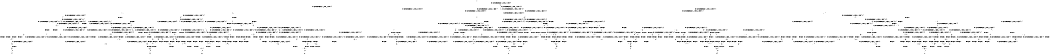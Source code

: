 digraph BCG {
size = "7, 10.5";
center = TRUE;
node [shape = circle];
0 [peripheries = 2];
0 -> 1 [label = "EX !0 !ATOMIC_EXCH_BRANCH (1, +1, TRUE, +0, 2, TRUE) !{}"];
0 -> 2 [label = "EX !2 !ATOMIC_EXCH_BRANCH (1, +0, FALSE, +1, 1, FALSE) !{}"];
0 -> 3 [label = "EX !1 !ATOMIC_EXCH_BRANCH (1, +0, TRUE, +0, 1, TRUE) !{}"];
1 -> 4 [label = "EX !2 !ATOMIC_EXCH_BRANCH (1, +0, FALSE, +1, 1, TRUE) !{0}"];
1 -> 5 [label = "EX !1 !ATOMIC_EXCH_BRANCH (1, +0, TRUE, +0, 1, FALSE) !{0}"];
1 -> 6 [label = "TERMINATE !0"];
2 -> 7 [label = "EX !0 !ATOMIC_EXCH_BRANCH (1, +1, TRUE, +0, 2, TRUE) !{0, 1, 2}"];
2 -> 8 [label = "EX !1 !ATOMIC_EXCH_BRANCH (1, +0, TRUE, +0, 1, TRUE) !{0, 1, 2}"];
2 -> 9 [label = "TERMINATE !2"];
2 -> 10 [label = "EX !0 !ATOMIC_EXCH_BRANCH (1, +1, TRUE, +0, 2, TRUE) !{0, 1, 2}"];
3 -> 11 [label = "EX !1 !ATOMIC_EXCH_BRANCH (1, +0, TRUE, +0, 1, TRUE) !{0, 1}"];
3 -> 12 [label = "EX !0 !ATOMIC_EXCH_BRANCH (1, +1, TRUE, +0, 2, TRUE) !{0, 1}"];
3 -> 13 [label = "EX !2 !ATOMIC_EXCH_BRANCH (1, +0, FALSE, +1, 1, FALSE) !{0, 1}"];
3 -> 14 [label = "EX !0 !ATOMIC_EXCH_BRANCH (1, +1, TRUE, +0, 2, TRUE) !{0, 1}"];
4 -> 15 [label = "EX !2 !ATOMIC_EXCH_BRANCH (1, +0, FALSE, +1, 1, TRUE) !{0, 1, 2}"];
4 -> 16 [label = "EX !1 !ATOMIC_EXCH_BRANCH (1, +0, TRUE, +0, 1, FALSE) !{0, 1, 2}"];
4 -> 17 [label = "TERMINATE !0"];
5 -> 18 [label = "EX !2 !ATOMIC_EXCH_BRANCH (1, +0, FALSE, +1, 1, FALSE) !{0, 1}"];
5 -> 19 [label = "TERMINATE !0"];
5 -> 20 [label = "TERMINATE !1"];
6 -> 21 [label = "EX !2 !ATOMIC_EXCH_BRANCH (1, +0, FALSE, +1, 1, TRUE) !{}"];
6 -> 22 [label = "EX !1 !ATOMIC_EXCH_BRANCH (1, +0, TRUE, +0, 1, FALSE) !{}"];
7 -> 23 [label = "EX !1 !ATOMIC_EXCH_BRANCH (1, +0, TRUE, +0, 1, FALSE) !{0, 1, 2}"];
7 -> 24 [label = "TERMINATE !0"];
7 -> 25 [label = "TERMINATE !2"];
8 -> 8 [label = "EX !1 !ATOMIC_EXCH_BRANCH (1, +0, TRUE, +0, 1, TRUE) !{0, 1, 2}"];
8 -> 26 [label = "EX !0 !ATOMIC_EXCH_BRANCH (1, +1, TRUE, +0, 2, TRUE) !{0, 1, 2}"];
8 -> 27 [label = "TERMINATE !2"];
8 -> 28 [label = "EX !0 !ATOMIC_EXCH_BRANCH (1, +1, TRUE, +0, 2, TRUE) !{0, 1, 2}"];
9 -> 29 [label = "EX !0 !ATOMIC_EXCH_BRANCH (1, +1, TRUE, +0, 2, TRUE) !{0, 1}"];
9 -> 30 [label = "EX !1 !ATOMIC_EXCH_BRANCH (1, +0, TRUE, +0, 1, TRUE) !{0, 1}"];
9 -> 31 [label = "EX !0 !ATOMIC_EXCH_BRANCH (1, +1, TRUE, +0, 2, TRUE) !{0, 1}"];
10 -> 32 [label = "EX !1 !ATOMIC_EXCH_BRANCH (1, +0, TRUE, +0, 1, FALSE) !{0, 1, 2}"];
10 -> 33 [label = "EX !1 !ATOMIC_EXCH_BRANCH (1, +0, TRUE, +0, 1, FALSE) !{0, 1, 2}"];
10 -> 34 [label = "TERMINATE !0"];
10 -> 35 [label = "TERMINATE !2"];
11 -> 11 [label = "EX !1 !ATOMIC_EXCH_BRANCH (1, +0, TRUE, +0, 1, TRUE) !{0, 1}"];
11 -> 12 [label = "EX !0 !ATOMIC_EXCH_BRANCH (1, +1, TRUE, +0, 2, TRUE) !{0, 1}"];
11 -> 13 [label = "EX !2 !ATOMIC_EXCH_BRANCH (1, +0, FALSE, +1, 1, FALSE) !{0, 1}"];
11 -> 14 [label = "EX !0 !ATOMIC_EXCH_BRANCH (1, +1, TRUE, +0, 2, TRUE) !{0, 1}"];
12 -> 36 [label = "EX !1 !ATOMIC_EXCH_BRANCH (1, +0, TRUE, +0, 1, FALSE) !{0, 1}"];
12 -> 37 [label = "EX !2 !ATOMIC_EXCH_BRANCH (1, +0, FALSE, +1, 1, TRUE) !{0, 1}"];
12 -> 38 [label = "TERMINATE !0"];
13 -> 8 [label = "EX !1 !ATOMIC_EXCH_BRANCH (1, +0, TRUE, +0, 1, TRUE) !{0, 1, 2}"];
13 -> 26 [label = "EX !0 !ATOMIC_EXCH_BRANCH (1, +1, TRUE, +0, 2, TRUE) !{0, 1, 2}"];
13 -> 27 [label = "TERMINATE !2"];
13 -> 28 [label = "EX !0 !ATOMIC_EXCH_BRANCH (1, +1, TRUE, +0, 2, TRUE) !{0, 1, 2}"];
14 -> 39 [label = "EX !1 !ATOMIC_EXCH_BRANCH (1, +0, TRUE, +0, 1, FALSE) !{0, 1}"];
14 -> 40 [label = "EX !1 !ATOMIC_EXCH_BRANCH (1, +0, TRUE, +0, 1, FALSE) !{0, 1}"];
14 -> 41 [label = "EX !2 !ATOMIC_EXCH_BRANCH (1, +0, FALSE, +1, 1, TRUE) !{0, 1}"];
14 -> 42 [label = "TERMINATE !0"];
15 -> 15 [label = "EX !2 !ATOMIC_EXCH_BRANCH (1, +0, FALSE, +1, 1, TRUE) !{0, 1, 2}"];
15 -> 16 [label = "EX !1 !ATOMIC_EXCH_BRANCH (1, +0, TRUE, +0, 1, FALSE) !{0, 1, 2}"];
15 -> 17 [label = "TERMINATE !0"];
16 -> 43 [label = "EX !2 !ATOMIC_EXCH_BRANCH (1, +0, FALSE, +1, 1, FALSE) !{0, 1, 2}"];
16 -> 44 [label = "TERMINATE !0"];
16 -> 45 [label = "TERMINATE !1"];
17 -> 46 [label = "EX !2 !ATOMIC_EXCH_BRANCH (1, +0, FALSE, +1, 1, TRUE) !{1, 2}"];
17 -> 47 [label = "EX !1 !ATOMIC_EXCH_BRANCH (1, +0, TRUE, +0, 1, FALSE) !{1, 2}"];
17 -> 48 [label = "EX !1 !ATOMIC_EXCH_BRANCH (1, +0, TRUE, +0, 1, FALSE) !{1, 2}"];
18 -> 49 [label = "TERMINATE !0"];
18 -> 50 [label = "TERMINATE !2"];
18 -> 51 [label = "TERMINATE !1"];
19 -> 52 [label = "EX !2 !ATOMIC_EXCH_BRANCH (1, +0, FALSE, +1, 1, FALSE) !{1}"];
19 -> 53 [label = "TERMINATE !1"];
20 -> 54 [label = "EX !2 !ATOMIC_EXCH_BRANCH (1, +0, FALSE, +1, 1, FALSE) !{0}"];
20 -> 53 [label = "TERMINATE !0"];
21 -> 46 [label = "EX !2 !ATOMIC_EXCH_BRANCH (1, +0, FALSE, +1, 1, TRUE) !{1, 2}"];
21 -> 47 [label = "EX !1 !ATOMIC_EXCH_BRANCH (1, +0, TRUE, +0, 1, FALSE) !{1, 2}"];
21 -> 48 [label = "EX !1 !ATOMIC_EXCH_BRANCH (1, +0, TRUE, +0, 1, FALSE) !{1, 2}"];
22 -> 52 [label = "EX !2 !ATOMIC_EXCH_BRANCH (1, +0, FALSE, +1, 1, FALSE) !{1}"];
22 -> 53 [label = "TERMINATE !1"];
23 -> 49 [label = "TERMINATE !0"];
23 -> 50 [label = "TERMINATE !2"];
23 -> 51 [label = "TERMINATE !1"];
24 -> 55 [label = "EX !1 !ATOMIC_EXCH_BRANCH (1, +0, TRUE, +0, 1, FALSE) !{1, 2}"];
24 -> 56 [label = "TERMINATE !2"];
24 -> 57 [label = "EX !1 !ATOMIC_EXCH_BRANCH (1, +0, TRUE, +0, 1, FALSE) !{1, 2}"];
25 -> 58 [label = "EX !1 !ATOMIC_EXCH_BRANCH (1, +0, TRUE, +0, 1, FALSE) !{0, 1}"];
25 -> 56 [label = "TERMINATE !0"];
26 -> 23 [label = "EX !1 !ATOMIC_EXCH_BRANCH (1, +0, TRUE, +0, 1, FALSE) !{0, 1, 2}"];
26 -> 59 [label = "TERMINATE !0"];
26 -> 60 [label = "TERMINATE !2"];
27 -> 30 [label = "EX !1 !ATOMIC_EXCH_BRANCH (1, +0, TRUE, +0, 1, TRUE) !{0, 1}"];
27 -> 61 [label = "EX !0 !ATOMIC_EXCH_BRANCH (1, +1, TRUE, +0, 2, TRUE) !{0, 1}"];
27 -> 62 [label = "EX !0 !ATOMIC_EXCH_BRANCH (1, +1, TRUE, +0, 2, TRUE) !{0, 1}"];
28 -> 32 [label = "EX !1 !ATOMIC_EXCH_BRANCH (1, +0, TRUE, +0, 1, FALSE) !{0, 1, 2}"];
28 -> 33 [label = "EX !1 !ATOMIC_EXCH_BRANCH (1, +0, TRUE, +0, 1, FALSE) !{0, 1, 2}"];
28 -> 63 [label = "TERMINATE !0"];
28 -> 64 [label = "TERMINATE !2"];
29 -> 58 [label = "EX !1 !ATOMIC_EXCH_BRANCH (1, +0, TRUE, +0, 1, FALSE) !{0, 1}"];
29 -> 56 [label = "TERMINATE !0"];
30 -> 30 [label = "EX !1 !ATOMIC_EXCH_BRANCH (1, +0, TRUE, +0, 1, TRUE) !{0, 1}"];
30 -> 61 [label = "EX !0 !ATOMIC_EXCH_BRANCH (1, +1, TRUE, +0, 2, TRUE) !{0, 1}"];
30 -> 62 [label = "EX !0 !ATOMIC_EXCH_BRANCH (1, +1, TRUE, +0, 2, TRUE) !{0, 1}"];
31 -> 65 [label = "EX !1 !ATOMIC_EXCH_BRANCH (1, +0, TRUE, +0, 1, FALSE) !{0, 1}"];
31 -> 66 [label = "EX !1 !ATOMIC_EXCH_BRANCH (1, +0, TRUE, +0, 1, FALSE) !{0, 1}"];
31 -> 67 [label = "TERMINATE !0"];
32 -> 68 [label = "TERMINATE !0"];
32 -> 69 [label = "TERMINATE !2"];
32 -> 70 [label = "TERMINATE !1"];
33 -> 71 [label = "TERMINATE !0"];
33 -> 72 [label = "TERMINATE !2"];
33 -> 73 [label = "TERMINATE !1"];
34 -> 74 [label = "EX !1 !ATOMIC_EXCH_BRANCH (1, +0, TRUE, +0, 1, FALSE) !{1, 2}"];
34 -> 75 [label = "TERMINATE !2"];
35 -> 76 [label = "EX !1 !ATOMIC_EXCH_BRANCH (1, +0, TRUE, +0, 1, FALSE) !{0, 1}"];
35 -> 75 [label = "TERMINATE !0"];
36 -> 18 [label = "EX !2 !ATOMIC_EXCH_BRANCH (1, +0, FALSE, +1, 1, FALSE) !{0, 1}"];
36 -> 19 [label = "TERMINATE !0"];
36 -> 20 [label = "TERMINATE !1"];
37 -> 16 [label = "EX !1 !ATOMIC_EXCH_BRANCH (1, +0, TRUE, +0, 1, FALSE) !{0, 1, 2}"];
37 -> 77 [label = "EX !2 !ATOMIC_EXCH_BRANCH (1, +0, FALSE, +1, 1, TRUE) !{0, 1, 2}"];
37 -> 78 [label = "TERMINATE !0"];
38 -> 79 [label = "EX !1 !ATOMIC_EXCH_BRANCH (1, +0, TRUE, +0, 1, FALSE) !{1}"];
38 -> 80 [label = "EX !2 !ATOMIC_EXCH_BRANCH (1, +0, FALSE, +1, 1, TRUE) !{1}"];
38 -> 81 [label = "EX !1 !ATOMIC_EXCH_BRANCH (1, +0, TRUE, +0, 1, FALSE) !{1}"];
39 -> 82 [label = "EX !2 !ATOMIC_EXCH_BRANCH (1, +0, FALSE, +1, 1, FALSE) !{0, 1}"];
39 -> 83 [label = "TERMINATE !0"];
39 -> 84 [label = "TERMINATE !1"];
40 -> 85 [label = "EX !2 !ATOMIC_EXCH_BRANCH (1, +0, FALSE, +1, 1, FALSE) !{0, 1}"];
40 -> 86 [label = "TERMINATE !0"];
40 -> 87 [label = "TERMINATE !1"];
41 -> 88 [label = "EX !1 !ATOMIC_EXCH_BRANCH (1, +0, TRUE, +0, 1, FALSE) !{0, 1, 2}"];
41 -> 89 [label = "EX !2 !ATOMIC_EXCH_BRANCH (1, +0, FALSE, +1, 1, TRUE) !{0, 1, 2}"];
41 -> 90 [label = "TERMINATE !0"];
42 -> 91 [label = "EX !1 !ATOMIC_EXCH_BRANCH (1, +0, TRUE, +0, 1, FALSE) !{1}"];
42 -> 92 [label = "EX !2 !ATOMIC_EXCH_BRANCH (1, +0, FALSE, +1, 1, TRUE) !{1}"];
43 -> 49 [label = "TERMINATE !0"];
43 -> 50 [label = "TERMINATE !2"];
43 -> 51 [label = "TERMINATE !1"];
44 -> 93 [label = "EX !2 !ATOMIC_EXCH_BRANCH (1, +0, FALSE, +1, 1, FALSE) !{1, 2}"];
44 -> 94 [label = "TERMINATE !1"];
45 -> 95 [label = "EX !2 !ATOMIC_EXCH_BRANCH (1, +0, FALSE, +1, 1, FALSE) !{0, 2}"];
45 -> 94 [label = "TERMINATE !0"];
46 -> 46 [label = "EX !2 !ATOMIC_EXCH_BRANCH (1, +0, FALSE, +1, 1, TRUE) !{1, 2}"];
46 -> 47 [label = "EX !1 !ATOMIC_EXCH_BRANCH (1, +0, TRUE, +0, 1, FALSE) !{1, 2}"];
46 -> 48 [label = "EX !1 !ATOMIC_EXCH_BRANCH (1, +0, TRUE, +0, 1, FALSE) !{1, 2}"];
47 -> 93 [label = "EX !2 !ATOMIC_EXCH_BRANCH (1, +0, FALSE, +1, 1, FALSE) !{1, 2}"];
47 -> 94 [label = "TERMINATE !1"];
48 -> 96 [label = "EX !2 !ATOMIC_EXCH_BRANCH (1, +0, FALSE, +1, 1, FALSE) !{1, 2}"];
48 -> 97 [label = "EX !2 !ATOMIC_EXCH_BRANCH (1, +0, FALSE, +1, 1, FALSE) !{1, 2}"];
48 -> 98 [label = "TERMINATE !1"];
49 -> 99 [label = "TERMINATE !2"];
49 -> 100 [label = "TERMINATE !1"];
50 -> 99 [label = "TERMINATE !0"];
50 -> 101 [label = "TERMINATE !1"];
51 -> 100 [label = "TERMINATE !0"];
51 -> 101 [label = "TERMINATE !2"];
52 -> 99 [label = "TERMINATE !2"];
52 -> 100 [label = "TERMINATE !1"];
53 -> 102 [label = "EX !2 !ATOMIC_EXCH_BRANCH (1, +0, FALSE, +1, 1, FALSE) !{}"];
54 -> 100 [label = "TERMINATE !0"];
54 -> 101 [label = "TERMINATE !2"];
55 -> 99 [label = "TERMINATE !2"];
55 -> 100 [label = "TERMINATE !1"];
56 -> 103 [label = "EX !1 !ATOMIC_EXCH_BRANCH (1, +0, TRUE, +0, 1, FALSE) !{1}"];
56 -> 104 [label = "EX !1 !ATOMIC_EXCH_BRANCH (1, +0, TRUE, +0, 1, FALSE) !{1}"];
57 -> 105 [label = "TERMINATE !2"];
57 -> 106 [label = "TERMINATE !1"];
58 -> 99 [label = "TERMINATE !0"];
58 -> 101 [label = "TERMINATE !1"];
59 -> 55 [label = "EX !1 !ATOMIC_EXCH_BRANCH (1, +0, TRUE, +0, 1, FALSE) !{1, 2}"];
59 -> 107 [label = "TERMINATE !2"];
59 -> 57 [label = "EX !1 !ATOMIC_EXCH_BRANCH (1, +0, TRUE, +0, 1, FALSE) !{1, 2}"];
60 -> 58 [label = "EX !1 !ATOMIC_EXCH_BRANCH (1, +0, TRUE, +0, 1, FALSE) !{0, 1}"];
60 -> 107 [label = "TERMINATE !0"];
61 -> 58 [label = "EX !1 !ATOMIC_EXCH_BRANCH (1, +0, TRUE, +0, 1, FALSE) !{0, 1}"];
61 -> 107 [label = "TERMINATE !0"];
62 -> 65 [label = "EX !1 !ATOMIC_EXCH_BRANCH (1, +0, TRUE, +0, 1, FALSE) !{0, 1}"];
62 -> 66 [label = "EX !1 !ATOMIC_EXCH_BRANCH (1, +0, TRUE, +0, 1, FALSE) !{0, 1}"];
62 -> 108 [label = "TERMINATE !0"];
63 -> 74 [label = "EX !1 !ATOMIC_EXCH_BRANCH (1, +0, TRUE, +0, 1, FALSE) !{1, 2}"];
63 -> 109 [label = "TERMINATE !2"];
64 -> 76 [label = "EX !1 !ATOMIC_EXCH_BRANCH (1, +0, TRUE, +0, 1, FALSE) !{0, 1}"];
64 -> 109 [label = "TERMINATE !0"];
65 -> 110 [label = "TERMINATE !0"];
65 -> 111 [label = "TERMINATE !1"];
66 -> 112 [label = "TERMINATE !0"];
66 -> 113 [label = "TERMINATE !1"];
67 -> 114 [label = "EX !1 !ATOMIC_EXCH_BRANCH (1, +0, TRUE, +0, 1, FALSE) !{1}"];
68 -> 115 [label = "TERMINATE !2"];
68 -> 116 [label = "TERMINATE !1"];
69 -> 115 [label = "TERMINATE !0"];
69 -> 117 [label = "TERMINATE !1"];
70 -> 116 [label = "TERMINATE !0"];
70 -> 117 [label = "TERMINATE !2"];
71 -> 118 [label = "TERMINATE !2"];
71 -> 119 [label = "TERMINATE !1"];
72 -> 118 [label = "TERMINATE !0"];
72 -> 120 [label = "TERMINATE !1"];
73 -> 119 [label = "TERMINATE !0"];
73 -> 120 [label = "TERMINATE !2"];
74 -> 118 [label = "TERMINATE !2"];
74 -> 119 [label = "TERMINATE !1"];
75 -> 121 [label = "EX !1 !ATOMIC_EXCH_BRANCH (1, +0, TRUE, +0, 1, FALSE) !{1}"];
76 -> 118 [label = "TERMINATE !0"];
76 -> 120 [label = "TERMINATE !1"];
77 -> 16 [label = "EX !1 !ATOMIC_EXCH_BRANCH (1, +0, TRUE, +0, 1, FALSE) !{0, 1, 2}"];
77 -> 77 [label = "EX !2 !ATOMIC_EXCH_BRANCH (1, +0, FALSE, +1, 1, TRUE) !{0, 1, 2}"];
77 -> 78 [label = "TERMINATE !0"];
78 -> 47 [label = "EX !1 !ATOMIC_EXCH_BRANCH (1, +0, TRUE, +0, 1, FALSE) !{1, 2}"];
78 -> 122 [label = "EX !2 !ATOMIC_EXCH_BRANCH (1, +0, FALSE, +1, 1, TRUE) !{1, 2}"];
78 -> 48 [label = "EX !1 !ATOMIC_EXCH_BRANCH (1, +0, TRUE, +0, 1, FALSE) !{1, 2}"];
79 -> 52 [label = "EX !2 !ATOMIC_EXCH_BRANCH (1, +0, FALSE, +1, 1, FALSE) !{1}"];
79 -> 53 [label = "TERMINATE !1"];
80 -> 47 [label = "EX !1 !ATOMIC_EXCH_BRANCH (1, +0, TRUE, +0, 1, FALSE) !{1, 2}"];
80 -> 122 [label = "EX !2 !ATOMIC_EXCH_BRANCH (1, +0, FALSE, +1, 1, TRUE) !{1, 2}"];
80 -> 48 [label = "EX !1 !ATOMIC_EXCH_BRANCH (1, +0, TRUE, +0, 1, FALSE) !{1, 2}"];
81 -> 123 [label = "EX !2 !ATOMIC_EXCH_BRANCH (1, +0, FALSE, +1, 1, FALSE) !{1}"];
81 -> 124 [label = "TERMINATE !1"];
82 -> 125 [label = "TERMINATE !0"];
82 -> 126 [label = "TERMINATE !2"];
82 -> 127 [label = "TERMINATE !1"];
83 -> 128 [label = "EX !2 !ATOMIC_EXCH_BRANCH (1, +0, FALSE, +1, 1, FALSE) !{1}"];
83 -> 129 [label = "TERMINATE !1"];
84 -> 130 [label = "EX !2 !ATOMIC_EXCH_BRANCH (1, +0, FALSE, +1, 1, FALSE) !{0}"];
84 -> 129 [label = "TERMINATE !0"];
85 -> 131 [label = "TERMINATE !0"];
85 -> 132 [label = "TERMINATE !2"];
85 -> 133 [label = "TERMINATE !1"];
86 -> 134 [label = "EX !2 !ATOMIC_EXCH_BRANCH (1, +0, FALSE, +1, 1, FALSE) !{1}"];
86 -> 135 [label = "TERMINATE !1"];
87 -> 136 [label = "EX !2 !ATOMIC_EXCH_BRANCH (1, +0, FALSE, +1, 1, FALSE) !{0}"];
87 -> 135 [label = "TERMINATE !0"];
88 -> 137 [label = "EX !2 !ATOMIC_EXCH_BRANCH (1, +0, FALSE, +1, 1, FALSE) !{0, 1, 2}"];
88 -> 138 [label = "TERMINATE !0"];
88 -> 139 [label = "TERMINATE !1"];
89 -> 88 [label = "EX !1 !ATOMIC_EXCH_BRANCH (1, +0, TRUE, +0, 1, FALSE) !{0, 1, 2}"];
89 -> 89 [label = "EX !2 !ATOMIC_EXCH_BRANCH (1, +0, FALSE, +1, 1, TRUE) !{0, 1, 2}"];
89 -> 90 [label = "TERMINATE !0"];
90 -> 140 [label = "EX !1 !ATOMIC_EXCH_BRANCH (1, +0, TRUE, +0, 1, FALSE) !{1, 2}"];
90 -> 141 [label = "EX !2 !ATOMIC_EXCH_BRANCH (1, +0, FALSE, +1, 1, TRUE) !{1, 2}"];
91 -> 134 [label = "EX !2 !ATOMIC_EXCH_BRANCH (1, +0, FALSE, +1, 1, FALSE) !{1}"];
91 -> 135 [label = "TERMINATE !1"];
92 -> 140 [label = "EX !1 !ATOMIC_EXCH_BRANCH (1, +0, TRUE, +0, 1, FALSE) !{1, 2}"];
92 -> 141 [label = "EX !2 !ATOMIC_EXCH_BRANCH (1, +0, FALSE, +1, 1, TRUE) !{1, 2}"];
93 -> 99 [label = "TERMINATE !2"];
93 -> 100 [label = "TERMINATE !1"];
94 -> 142 [label = "EX !2 !ATOMIC_EXCH_BRANCH (1, +0, FALSE, +1, 1, FALSE) !{2}"];
94 -> 143 [label = "EX !2 !ATOMIC_EXCH_BRANCH (1, +0, FALSE, +1, 1, FALSE) !{2}"];
95 -> 100 [label = "TERMINATE !0"];
95 -> 101 [label = "TERMINATE !2"];
96 -> 144 [label = "TERMINATE !2"];
96 -> 145 [label = "TERMINATE !1"];
97 -> 105 [label = "TERMINATE !2"];
97 -> 106 [label = "TERMINATE !1"];
98 -> 146 [label = "EX !2 !ATOMIC_EXCH_BRANCH (1, +0, FALSE, +1, 1, FALSE) !{2}"];
99 -> 147 [label = "TERMINATE !1"];
100 -> 147 [label = "TERMINATE !2"];
101 -> 147 [label = "TERMINATE !0"];
102 -> 147 [label = "TERMINATE !2"];
103 -> 147 [label = "TERMINATE !1"];
104 -> 148 [label = "TERMINATE !1"];
105 -> 149 [label = "TERMINATE !1"];
106 -> 149 [label = "TERMINATE !2"];
107 -> 103 [label = "EX !1 !ATOMIC_EXCH_BRANCH (1, +0, TRUE, +0, 1, FALSE) !{1}"];
107 -> 104 [label = "EX !1 !ATOMIC_EXCH_BRANCH (1, +0, TRUE, +0, 1, FALSE) !{1}"];
108 -> 114 [label = "EX !1 !ATOMIC_EXCH_BRANCH (1, +0, TRUE, +0, 1, FALSE) !{1}"];
109 -> 121 [label = "EX !1 !ATOMIC_EXCH_BRANCH (1, +0, TRUE, +0, 1, FALSE) !{1}"];
110 -> 150 [label = "TERMINATE !1"];
111 -> 150 [label = "TERMINATE !0"];
112 -> 151 [label = "TERMINATE !1"];
113 -> 151 [label = "TERMINATE !0"];
114 -> 151 [label = "TERMINATE !1"];
115 -> 152 [label = "TERMINATE !1"];
116 -> 152 [label = "TERMINATE !2"];
117 -> 152 [label = "TERMINATE !0"];
118 -> 153 [label = "TERMINATE !1"];
119 -> 153 [label = "TERMINATE !2"];
120 -> 153 [label = "TERMINATE !0"];
121 -> 153 [label = "TERMINATE !1"];
122 -> 47 [label = "EX !1 !ATOMIC_EXCH_BRANCH (1, +0, TRUE, +0, 1, FALSE) !{1, 2}"];
122 -> 122 [label = "EX !2 !ATOMIC_EXCH_BRANCH (1, +0, FALSE, +1, 1, TRUE) !{1, 2}"];
122 -> 48 [label = "EX !1 !ATOMIC_EXCH_BRANCH (1, +0, TRUE, +0, 1, FALSE) !{1, 2}"];
123 -> 154 [label = "TERMINATE !2"];
123 -> 155 [label = "TERMINATE !1"];
124 -> 156 [label = "EX !2 !ATOMIC_EXCH_BRANCH (1, +0, FALSE, +1, 1, FALSE) !{}"];
125 -> 110 [label = "TERMINATE !2"];
125 -> 157 [label = "TERMINATE !1"];
126 -> 110 [label = "TERMINATE !0"];
126 -> 111 [label = "TERMINATE !1"];
127 -> 157 [label = "TERMINATE !0"];
127 -> 111 [label = "TERMINATE !2"];
128 -> 110 [label = "TERMINATE !2"];
128 -> 157 [label = "TERMINATE !1"];
129 -> 158 [label = "EX !2 !ATOMIC_EXCH_BRANCH (1, +0, FALSE, +1, 1, FALSE) !{}"];
130 -> 157 [label = "TERMINATE !0"];
130 -> 111 [label = "TERMINATE !2"];
131 -> 112 [label = "TERMINATE !2"];
131 -> 159 [label = "TERMINATE !1"];
132 -> 112 [label = "TERMINATE !0"];
132 -> 113 [label = "TERMINATE !1"];
133 -> 159 [label = "TERMINATE !0"];
133 -> 113 [label = "TERMINATE !2"];
134 -> 112 [label = "TERMINATE !2"];
134 -> 159 [label = "TERMINATE !1"];
135 -> 160 [label = "EX !2 !ATOMIC_EXCH_BRANCH (1, +0, FALSE, +1, 1, FALSE) !{}"];
136 -> 159 [label = "TERMINATE !0"];
136 -> 113 [label = "TERMINATE !2"];
137 -> 131 [label = "TERMINATE !0"];
137 -> 132 [label = "TERMINATE !2"];
137 -> 133 [label = "TERMINATE !1"];
138 -> 161 [label = "EX !2 !ATOMIC_EXCH_BRANCH (1, +0, FALSE, +1, 1, FALSE) !{1, 2}"];
138 -> 162 [label = "TERMINATE !1"];
139 -> 163 [label = "EX !2 !ATOMIC_EXCH_BRANCH (1, +0, FALSE, +1, 1, FALSE) !{0, 2}"];
139 -> 162 [label = "TERMINATE !0"];
140 -> 161 [label = "EX !2 !ATOMIC_EXCH_BRANCH (1, +0, FALSE, +1, 1, FALSE) !{1, 2}"];
140 -> 162 [label = "TERMINATE !1"];
141 -> 140 [label = "EX !1 !ATOMIC_EXCH_BRANCH (1, +0, TRUE, +0, 1, FALSE) !{1, 2}"];
141 -> 141 [label = "EX !2 !ATOMIC_EXCH_BRANCH (1, +0, FALSE, +1, 1, TRUE) !{1, 2}"];
142 -> 147 [label = "TERMINATE !2"];
143 -> 164 [label = "TERMINATE !2"];
144 -> 165 [label = "TERMINATE !1"];
145 -> 165 [label = "TERMINATE !2"];
146 -> 149 [label = "TERMINATE !2"];
147 -> 166 [label = "exit"];
148 -> 167 [label = "exit"];
149 -> 168 [label = "exit"];
150 -> 169 [label = "exit"];
151 -> 170 [label = "exit"];
152 -> 171 [label = "exit"];
153 -> 172 [label = "exit"];
154 -> 148 [label = "TERMINATE !1"];
155 -> 148 [label = "TERMINATE !2"];
156 -> 148 [label = "TERMINATE !2"];
157 -> 150 [label = "TERMINATE !2"];
158 -> 150 [label = "TERMINATE !2"];
159 -> 151 [label = "TERMINATE !2"];
160 -> 151 [label = "TERMINATE !2"];
161 -> 112 [label = "TERMINATE !2"];
161 -> 159 [label = "TERMINATE !1"];
162 -> 173 [label = "EX !2 !ATOMIC_EXCH_BRANCH (1, +0, FALSE, +1, 1, FALSE) !{2}"];
163 -> 159 [label = "TERMINATE !0"];
163 -> 113 [label = "TERMINATE !2"];
164 -> 174 [label = "exit"];
165 -> 175 [label = "exit"];
173 -> 151 [label = "TERMINATE !2"];
}
